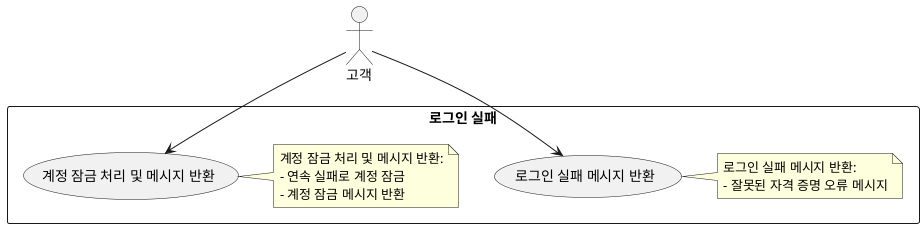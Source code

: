 @startuml
actor "고객" as Customer

rectangle "로그인 실패" {
  usecase "로그인 실패 메시지 반환" as UC2_1_failure
  note right
  로그인 실패 메시지 반환:
  - 잘못된 자격 증명 오류 메시지
  end note

  usecase "계정 잠금 처리 및 메시지 반환" as UC2_2_failure
  note right
  계정 잠금 처리 및 메시지 반환:
  - 연속 실패로 계정 잠금
  - 계정 잠금 메시지 반환
  end note
}

Customer --> UC2_1_failure
Customer --> UC2_2_failure
@enduml
